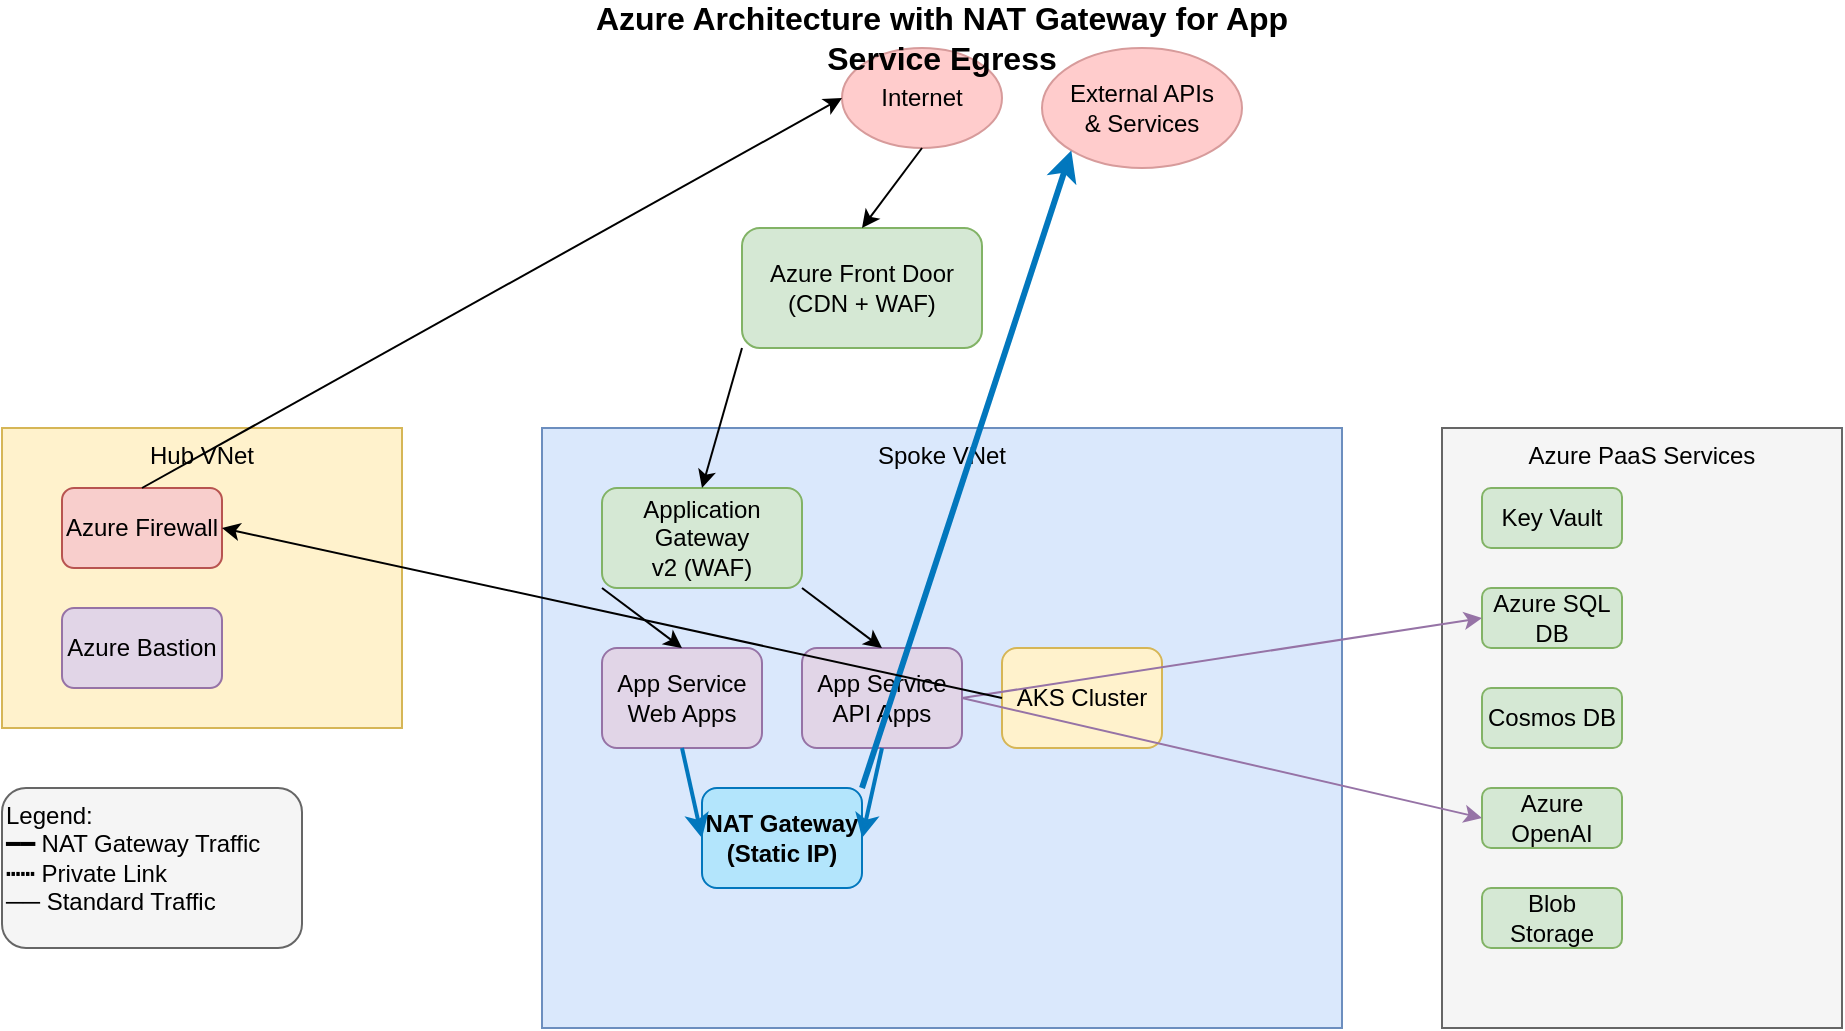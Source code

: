 <mxfile version="22.1.0" type="device">
  <diagram name="Azure-Architecture-NAT" id="azure-arch-nat">
    <mxGraphModel dx="1422" dy="794" grid="1" gridSize="10" guides="1" tooltips="1" connect="1" arrows="1" fold="1" page="1" pageScale="1" pageWidth="1169" pageHeight="827" math="0" shadow="0">
      <root>
        <mxCell id="0" />
        <mxCell id="1" parent="0" />
        <!-- Internet -->
        <mxCell id="internet" value="Internet" style="ellipse;whiteSpace=wrap;html=1;fillColor=#ffcccc;strokeColor=#d79b9b;" vertex="1" parent="1">
          <mxGeometry x="500" y="30" width="80" height="50" as="geometry" />
        </mxCell>
        <!-- Azure Front Door -->
        <mxCell id="frontdoor" value="Azure Front Door&#xa;(CDN + WAF)" style="rounded=1;whiteSpace=wrap;html=1;fillColor=#d5e8d4;strokeColor=#82b366;" vertex="1" parent="1">
          <mxGeometry x="450" y="120" width="120" height="60" as="geometry" />
        </mxCell>
        <!-- Hub VNet -->
        <mxCell id="hub-vnet" value="Hub VNet" style="rounded=0;whiteSpace=wrap;html=1;fillColor=#fff2cc;strokeColor=#d6b656;verticalAlign=top;" vertex="1" parent="1">
          <mxGeometry x="80" y="220" width="200" height="150" as="geometry" />
        </mxCell>
        <mxCell id="firewall" value="Azure Firewall" style="rounded=1;whiteSpace=wrap;html=1;fillColor=#f8cecc;strokeColor=#b85450;" vertex="1" parent="1">
          <mxGeometry x="110" y="250" width="80" height="40" as="geometry" />
        </mxCell>
        <mxCell id="bastion" value="Azure Bastion" style="rounded=1;whiteSpace=wrap;html=1;fillColor=#e1d5e7;strokeColor=#9673a6;" vertex="1" parent="1">
          <mxGeometry x="110" y="310" width="80" height="40" as="geometry" />
        </mxCell>
        <!-- Spoke VNet -->
        <mxCell id="spoke-vnet" value="Spoke VNet" style="rounded=0;whiteSpace=wrap;html=1;fillColor=#dae8fc;strokeColor=#6c8ebf;verticalAlign=top;" vertex="1" parent="1">
          <mxGeometry x="350" y="220" width="400" height="300" as="geometry" />
        </mxCell>
        <!-- App Gateway -->
        <mxCell id="appgw" value="Application Gateway&#xa;v2 (WAF)" style="rounded=1;whiteSpace=wrap;html=1;fillColor=#d5e8d4;strokeColor=#82b366;" vertex="1" parent="1">
          <mxGeometry x="380" y="250" width="100" height="50" as="geometry" />
        </mxCell>
        <!-- App Services -->
        <mxCell id="webapp" value="App Service&#xa;Web Apps" style="rounded=1;whiteSpace=wrap;html=1;fillColor=#e1d5e7;strokeColor=#9673a6;" vertex="1" parent="1">
          <mxGeometry x="380" y="330" width="80" height="50" as="geometry" />
        </mxCell>
        <mxCell id="apiapp" value="App Service&#xa;API Apps" style="rounded=1;whiteSpace=wrap;html=1;fillColor=#e1d5e7;strokeColor=#9673a6;" vertex="1" parent="1">
          <mxGeometry x="480" y="330" width="80" height="50" as="geometry" />
        </mxCell>
        <!-- NAT Gateway -->
        <mxCell id="nat" value="NAT Gateway&#xa;(Static IP)" style="rounded=1;whiteSpace=wrap;html=1;fillColor=#b3e5fc;strokeColor=#0277bd;fontStyle=1;" vertex="1" parent="1">
          <mxGeometry x="430" y="400" width="80" height="50" as="geometry" />
        </mxCell>
        <!-- AKS -->
        <mxCell id="aks" value="AKS Cluster" style="rounded=1;whiteSpace=wrap;html=1;fillColor=#fff2cc;strokeColor=#d6b656;" vertex="1" parent="1">
          <mxGeometry x="580" y="330" width="80" height="50" as="geometry" />
        </mxCell>
        <!-- PaaS Services -->
        <mxCell id="paas-box" value="Azure PaaS Services" style="rounded=0;whiteSpace=wrap;html=1;fillColor=#f5f5f5;strokeColor=#666666;verticalAlign=top;" vertex="1" parent="1">
          <mxGeometry x="800" y="220" width="200" height="300" as="geometry" />
        </mxCell>
        <mxCell id="keyvault" value="Key Vault" style="rounded=1;whiteSpace=wrap;html=1;fillColor=#d5e8d4;strokeColor=#82b366;" vertex="1" parent="1">
          <mxGeometry x="820" y="250" width="70" height="30" as="geometry" />
        </mxCell>
        <mxCell id="sqldb" value="Azure SQL DB" style="rounded=1;whiteSpace=wrap;html=1;fillColor=#d5e8d4;strokeColor=#82b366;" vertex="1" parent="1">
          <mxGeometry x="820" y="300" width="70" height="30" as="geometry" />
        </mxCell>
        <mxCell id="cosmosdb" value="Cosmos DB" style="rounded=1;whiteSpace=wrap;html=1;fillColor=#d5e8d4;strokeColor=#82b366;" vertex="1" parent="1">
          <mxGeometry x="820" y="350" width="70" height="30" as="geometry" />
        </mxCell>
        <mxCell id="openai" value="Azure OpenAI" style="rounded=1;whiteSpace=wrap;html=1;fillColor=#d5e8d4;strokeColor=#82b366;" vertex="1" parent="1">
          <mxGeometry x="820" y="400" width="70" height="30" as="geometry" />
        </mxCell>
        <mxCell id="storage" value="Blob Storage" style="rounded=1;whiteSpace=wrap;html=1;fillColor=#d5e8d4;strokeColor=#82b366;" vertex="1" parent="1">
          <mxGeometry x="820" y="450" width="70" height="30" as="geometry" />
        </mxCell>
        <!-- External APIs -->
        <mxCell id="external-apis" value="External APIs&#xa;&amp; Services" style="ellipse;whiteSpace=wrap;html=1;fillColor=#ffcccc;strokeColor=#d79b9b;" vertex="1" parent="1">
          <mxGeometry x="600" y="30" width="100" height="60" as="geometry" />
        </mxCell>
        <!-- Connections -->
        <!-- User to Front Door -->
        <mxCell id="conn1" value="" style="endArrow=classic;html=1;rounded=0;exitX=0.5;exitY=1;exitDx=0;exitDy=0;entryX=0.5;entryY=0;entryDx=0;entryDy=0;" edge="1" parent="1" source="internet" target="frontdoor">
          <mxGeometry width="50" height="50" relative="1" as="geometry">
            <mxPoint x="530" y="170" as="sourcePoint" />
            <mxPoint x="580" y="120" as="targetPoint" />
          </mxGeometry>
        </mxCell>
        <!-- Front Door to App Gateway -->
        <mxCell id="conn2" value="" style="endArrow=classic;html=1;rounded=0;exitX=0;exitY=1;exitDx=0;exitDy=0;entryX=0.5;entryY=0;entryDx=0;entryDy=0;" edge="1" parent="1" source="frontdoor" target="appgw">
          <mxGeometry width="50" height="50" relative="1" as="geometry">
            <mxPoint x="420" y="200" as="sourcePoint" />
            <mxPoint x="470" y="150" as="targetPoint" />
          </mxGeometry>
        </mxCell>
        <!-- App Gateway to App Services -->
        <mxCell id="conn3" value="" style="endArrow=classic;html=1;rounded=0;exitX=0;exitY=1;exitDx=0;exitDy=0;entryX=0.5;entryY=0;entryDx=0;entryDy=0;" edge="1" parent="1" source="appgw" target="webapp">
          <mxGeometry width="50" height="50" relative="1" as="geometry">
            <mxPoint x="370" y="330" as="sourcePoint" />
            <mxPoint x="420" y="280" as="targetPoint" />
          </mxGeometry>
        </mxCell>
        <mxCell id="conn4" value="" style="endArrow=classic;html=1;rounded=0;exitX=1;exitY=1;exitDx=0;exitDy=0;entryX=0.5;entryY=0;entryDx=0;entryDy=0;" edge="1" parent="1" source="appgw" target="apiapp">
          <mxGeometry width="50" height="50" relative="1" as="geometry">
            <mxPoint x="470" y="330" as="sourcePoint" />
            <mxPoint x="520" y="280" as="targetPoint" />
          </mxGeometry>
        </mxCell>
        <!-- App Services to NAT Gateway -->
        <mxCell id="conn5" value="" style="endArrow=classic;html=1;rounded=0;exitX=0.5;exitY=1;exitDx=0;exitDy=0;entryX=0;entryY=0.5;entryDx=0;entryDy=0;strokeColor=#0277bd;strokeWidth=2;" edge="1" parent="1" source="webapp" target="nat">
          <mxGeometry width="50" height="50" relative="1" as="geometry">
            <mxPoint x="380" y="420" as="sourcePoint" />
            <mxPoint x="430" y="370" as="targetPoint" />
          </mxGeometry>
        </mxCell>
        <mxCell id="conn6" value="" style="endArrow=classic;html=1;rounded=0;exitX=0.5;exitY=1;exitDx=0;exitDy=0;entryX=1;entryY=0.5;entryDx=0;entryDy=0;strokeColor=#0277bd;strokeWidth=2;" edge="1" parent="1" source="apiapp" target="nat">
          <mxGeometry width="50" height="50" relative="1" as="geometry">
            <mxPoint x="480" y="420" as="sourcePoint" />
            <mxPoint x="530" y="370" as="targetPoint" />
          </mxGeometry>
        </mxCell>
        <!-- NAT Gateway to External -->
        <mxCell id="conn7" value="" style="endArrow=classic;html=1;rounded=0;exitX=1;exitY=0;exitDx=0;exitDy=0;entryX=0;entryY=1;entryDx=0;entryDy=0;strokeColor=#0277bd;strokeWidth=3;" edge="1" parent="1" source="nat" target="external-apis">
          <mxGeometry width="50" height="50" relative="1" as="geometry">
            <mxPoint x="530" y="150" as="sourcePoint" />
            <mxPoint x="580" y="100" as="targetPoint" />
          </mxGeometry>
        </mxCell>
        <!-- App Services to PaaS (Private Link) -->
        <mxCell id="conn8" value="" style="endArrow=classic;html=1;rounded=0;exitX=1;exitY=0.5;exitDx=0;exitDy=0;entryX=0;entryY=0.5;entryDx=0;entryDy=0;strokeStyle=dashed;strokeColor=#9673a6;" edge="1" parent="1" source="apiapp" target="sqldb">
          <mxGeometry width="50" height="50" relative="1" as="geometry">
            <mxPoint x="570" y="350" as="sourcePoint" />
            <mxPoint x="620" y="300" as="targetPoint" />
          </mxGeometry>
        </mxCell>
        <mxCell id="conn9" value="" style="endArrow=classic;html=1;rounded=0;exitX=1;exitY=0.5;exitDx=0;exitDy=0;entryX=0;entryY=0.5;entryDx=0;entryDy=0;strokeStyle=dashed;strokeColor=#9673a6;" edge="1" parent="1" source="apiapp" target="openai">
          <mxGeometry width="50" height="50" relative="1" as="geometry">
            <mxPoint x="570" y="380" as="sourcePoint" />
            <mxPoint x="620" y="330" as="targetPoint" />
          </mxGeometry>
        </mxCell>
        <!-- AKS to Firewall -->
        <mxCell id="conn10" value="" style="endArrow=classic;html=1;rounded=0;exitX=0;exitY=0.5;exitDx=0;exitDy=0;entryX=1;entryY=0.5;entryDx=0;entryDy=0;" edge="1" parent="1" source="aks" target="firewall">
          <mxGeometry width="50" height="50" relative="1" as="geometry">
            <mxPoint x="530" y="300" as="sourcePoint" />
            <mxPoint x="580" y="250" as="targetPoint" />
          </mxGeometry>
        </mxCell>
        <!-- Firewall to External -->
        <mxCell id="conn11" value="" style="endArrow=classic;html=1;rounded=0;exitX=0.5;exitY=0;exitDx=0;exitDy=0;entryX=0;entryY=0.5;entryDx=0;entryDy=0;" edge="1" parent="1" source="firewall" target="internet">
          <mxGeometry width="50" height="50" relative="1" as="geometry">
            <mxPoint x="200" y="150" as="sourcePoint" />
            <mxPoint x="250" y="100" as="targetPoint" />
          </mxGeometry>
        </mxCell>
        <!-- Title -->
        <mxCell id="title" value="Azure Architecture with NAT Gateway for App Service Egress" style="text;html=1;strokeColor=none;fillColor=none;align=center;verticalAlign=middle;whiteSpace=wrap;rounded=0;fontSize=16;fontStyle=1;" vertex="1" parent="1">
          <mxGeometry x="350" y="10" width="400" height="30" as="geometry" />
        </mxCell>
        <!-- Legend -->
        <mxCell id="legend" value="Legend:&#xa;━━ NAT Gateway Traffic&#xa;┅┅ Private Link&#xa;── Standard Traffic" style="text;html=1;strokeColor=#666666;fillColor=#f5f5f5;align=left;verticalAlign=top;whiteSpace=wrap;rounded=1;" vertex="1" parent="1">
          <mxGeometry x="80" y="400" width="150" height="80" as="geometry" />
        </mxCell>
      </root>
    </mxGraphModel>
  </diagram>
</mxfile>